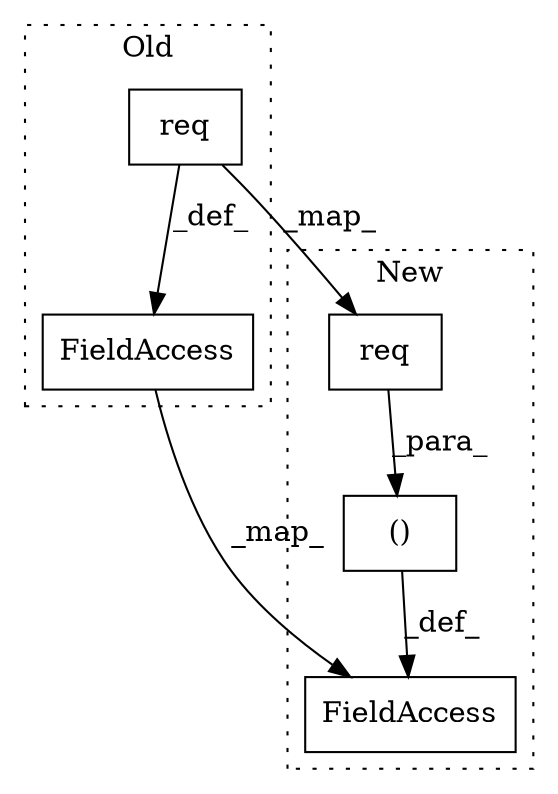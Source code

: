 digraph G {
subgraph cluster0 {
1 [label="req" a="32" s="19177,19182" l="4,1" shape="box"];
4 [label="FieldAccess" a="22" s="19164" l="12" shape="box"];
label = "Old";
style="dotted";
}
subgraph cluster1 {
2 [label="req" a="32" s="19206,19211" l="4,1" shape="box"];
3 [label="()" a="106" s="19182" l="30" shape="box"];
5 [label="FieldAccess" a="22" s="19164" l="12" shape="box"];
label = "New";
style="dotted";
}
1 -> 4 [label="_def_"];
1 -> 2 [label="_map_"];
2 -> 3 [label="_para_"];
3 -> 5 [label="_def_"];
4 -> 5 [label="_map_"];
}
